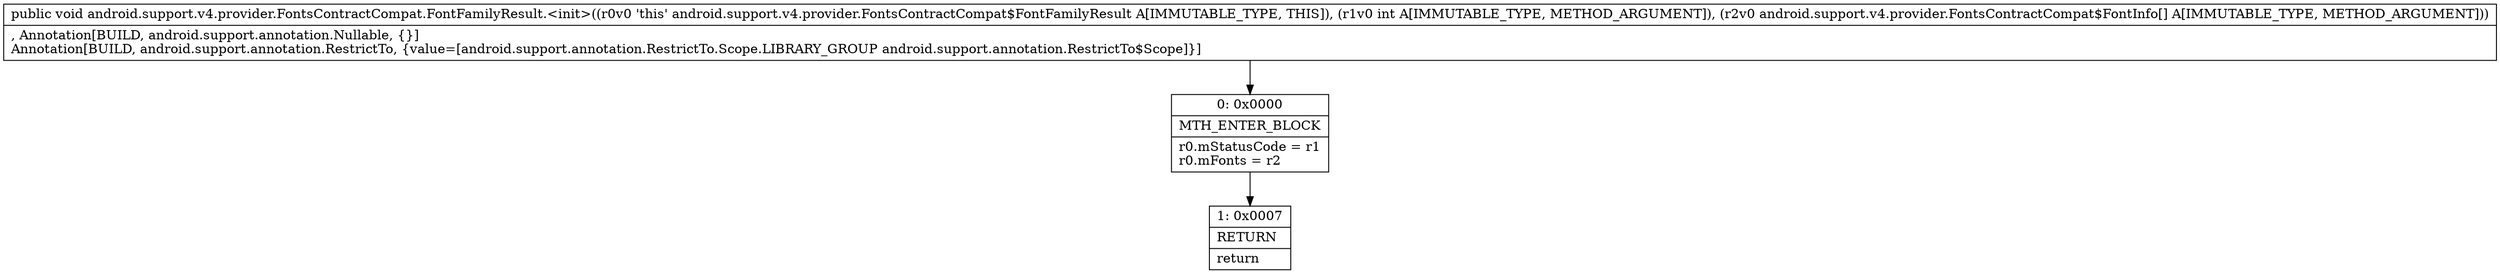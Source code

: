 digraph "CFG forandroid.support.v4.provider.FontsContractCompat.FontFamilyResult.\<init\>(I[Landroid\/support\/v4\/provider\/FontsContractCompat$FontInfo;)V" {
Node_0 [shape=record,label="{0\:\ 0x0000|MTH_ENTER_BLOCK\l|r0.mStatusCode = r1\lr0.mFonts = r2\l}"];
Node_1 [shape=record,label="{1\:\ 0x0007|RETURN\l|return\l}"];
MethodNode[shape=record,label="{public void android.support.v4.provider.FontsContractCompat.FontFamilyResult.\<init\>((r0v0 'this' android.support.v4.provider.FontsContractCompat$FontFamilyResult A[IMMUTABLE_TYPE, THIS]), (r1v0 int A[IMMUTABLE_TYPE, METHOD_ARGUMENT]), (r2v0 android.support.v4.provider.FontsContractCompat$FontInfo[] A[IMMUTABLE_TYPE, METHOD_ARGUMENT]))  | , Annotation[BUILD, android.support.annotation.Nullable, \{\}]\lAnnotation[BUILD, android.support.annotation.RestrictTo, \{value=[android.support.annotation.RestrictTo.Scope.LIBRARY_GROUP android.support.annotation.RestrictTo$Scope]\}]\l}"];
MethodNode -> Node_0;
Node_0 -> Node_1;
}

